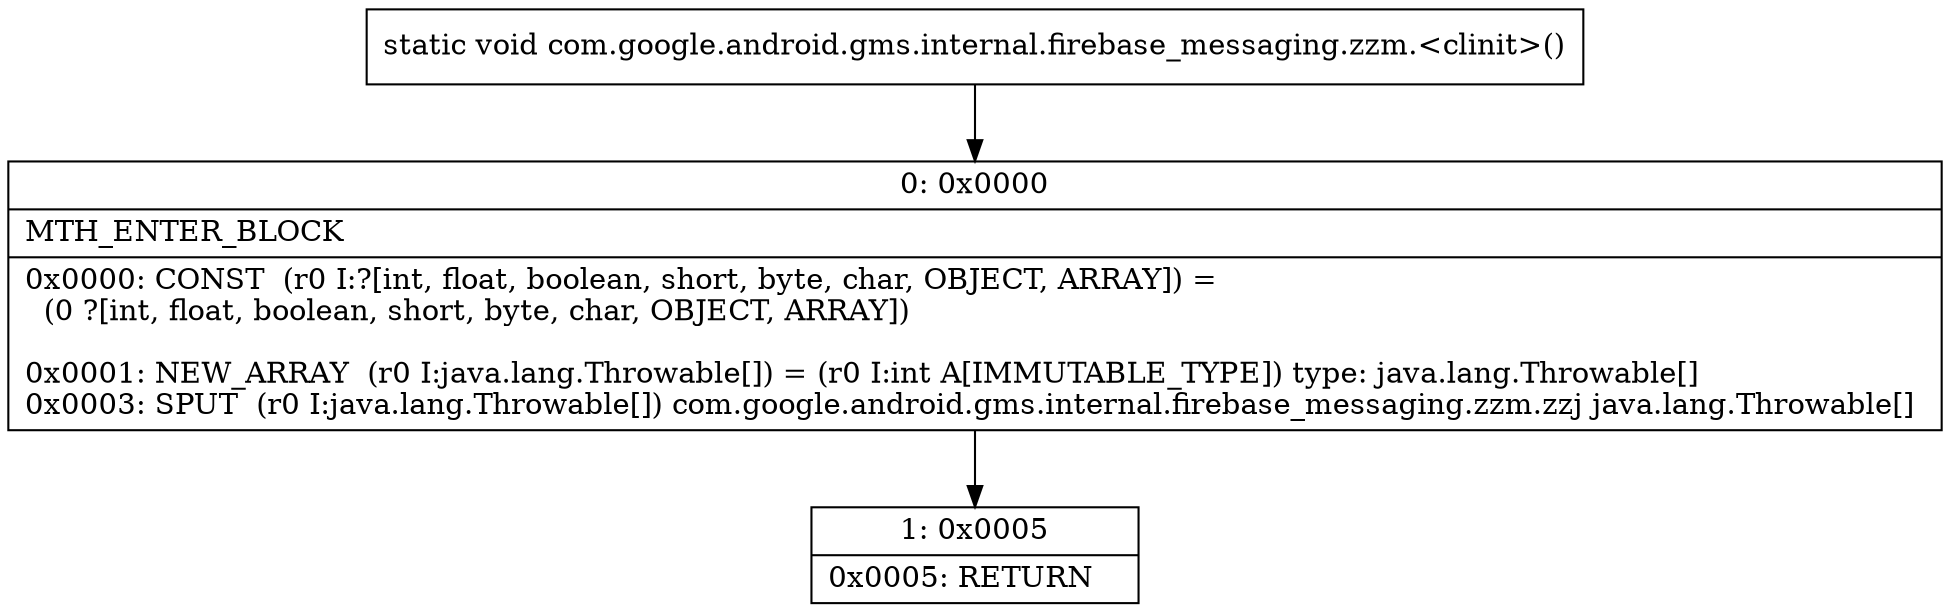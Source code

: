 digraph "CFG forcom.google.android.gms.internal.firebase_messaging.zzm.\<clinit\>()V" {
Node_0 [shape=record,label="{0\:\ 0x0000|MTH_ENTER_BLOCK\l|0x0000: CONST  (r0 I:?[int, float, boolean, short, byte, char, OBJECT, ARRAY]) = \l  (0 ?[int, float, boolean, short, byte, char, OBJECT, ARRAY])\l \l0x0001: NEW_ARRAY  (r0 I:java.lang.Throwable[]) = (r0 I:int A[IMMUTABLE_TYPE]) type: java.lang.Throwable[] \l0x0003: SPUT  (r0 I:java.lang.Throwable[]) com.google.android.gms.internal.firebase_messaging.zzm.zzj java.lang.Throwable[] \l}"];
Node_1 [shape=record,label="{1\:\ 0x0005|0x0005: RETURN   \l}"];
MethodNode[shape=record,label="{static void com.google.android.gms.internal.firebase_messaging.zzm.\<clinit\>() }"];
MethodNode -> Node_0;
Node_0 -> Node_1;
}

